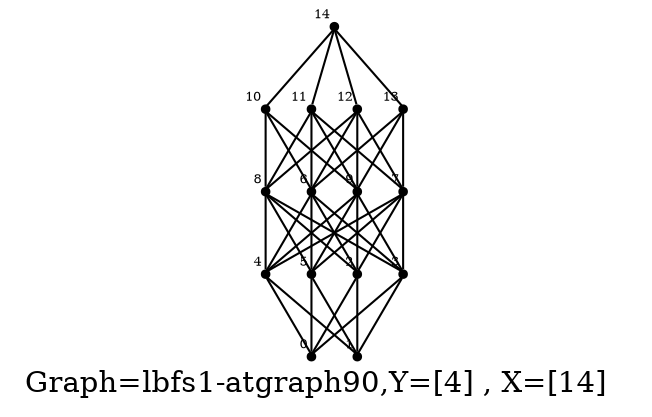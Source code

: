 /* Created by igraph 0.8.0-pre+0200568 */
graph {
  graph [
    label="Graph=lbfs1-atgraph90,Y=[4] , X=[14]  "
    labelloc=bottom
  ];
  0 [
    pos="3.900000,2.000000!"
    shape=point
    fontsize=6
    xlabel=0
  ];
  1 [
    pos="4.000000,1.000000!"
    shape=point
    fontsize=6
    xlabel=1
  ];
  2 [
    pos="2.900000,3.000000!"
    shape=point
    fontsize=6
    xlabel=2
  ];
  3 [
    pos="3.000000,2.000000!"
    shape=point
    fontsize=6
    xlabel=3
  ];
  4 [
    pos="2.900000,1.000000!"
    shape=point
    fontsize=6
    xlabel=4
  ];
  5 [
    pos="3.000000,0.000000!"
    shape=point
    fontsize=6
    xlabel=5
  ];
  6 [
    pos="1.900000,3.000000!"
    shape=point
    fontsize=6
    xlabel=6
  ];
  7 [
    pos="2.000000,2.000000!"
    shape=point
    fontsize=6
    xlabel=7
  ];
  8 [
    pos="2.000000,0.000000!"
    shape=point
    fontsize=6
    xlabel=8
  ];
  9 [
    pos="1.900000,1.000000!"
    shape=point
    fontsize=6
    xlabel=9
  ];
  10 [
    pos="0.900000,3.000000!"
    shape=point
    fontsize=6
    xlabel=10
  ];
  11 [
    pos="1.000000,2.000000!"
    shape=point
    fontsize=6
    xlabel=11
  ];
  12 [
    pos="0.900000,1.000000!"
    shape=point
    fontsize=6
    xlabel=12
  ];
  13 [
    pos="1.000000,0.000000!"
    shape=point
    fontsize=6
    xlabel=13
  ];
  14 [
    pos="0.000000,1.000000!"
    shape=point
    fontsize=6
    xlabel=14
  ];

  2 -- 0;
  3 -- 0;
  4 -- 0;
  5 -- 0;
  2 -- 1;
  3 -- 1;
  4 -- 1;
  5 -- 1;
  6 -- 2;
  7 -- 2;
  8 -- 2;
  9 -- 2;
  6 -- 3;
  7 -- 3;
  8 -- 3;
  9 -- 3;
  6 -- 4;
  7 -- 4;
  8 -- 4;
  9 -- 4;
  6 -- 5;
  7 -- 5;
  8 -- 5;
  9 -- 5;
  10 -- 6;
  11 -- 6;
  12 -- 6;
  13 -- 6;
  11 -- 7;
  12 -- 7;
  13 -- 7;
  10 -- 8;
  11 -- 8;
  12 -- 8;
  10 -- 9;
  11 -- 9;
  12 -- 9;
  13 -- 9;
  14 -- 10;
  14 -- 11;
  14 -- 12;
  14 -- 13;
}
